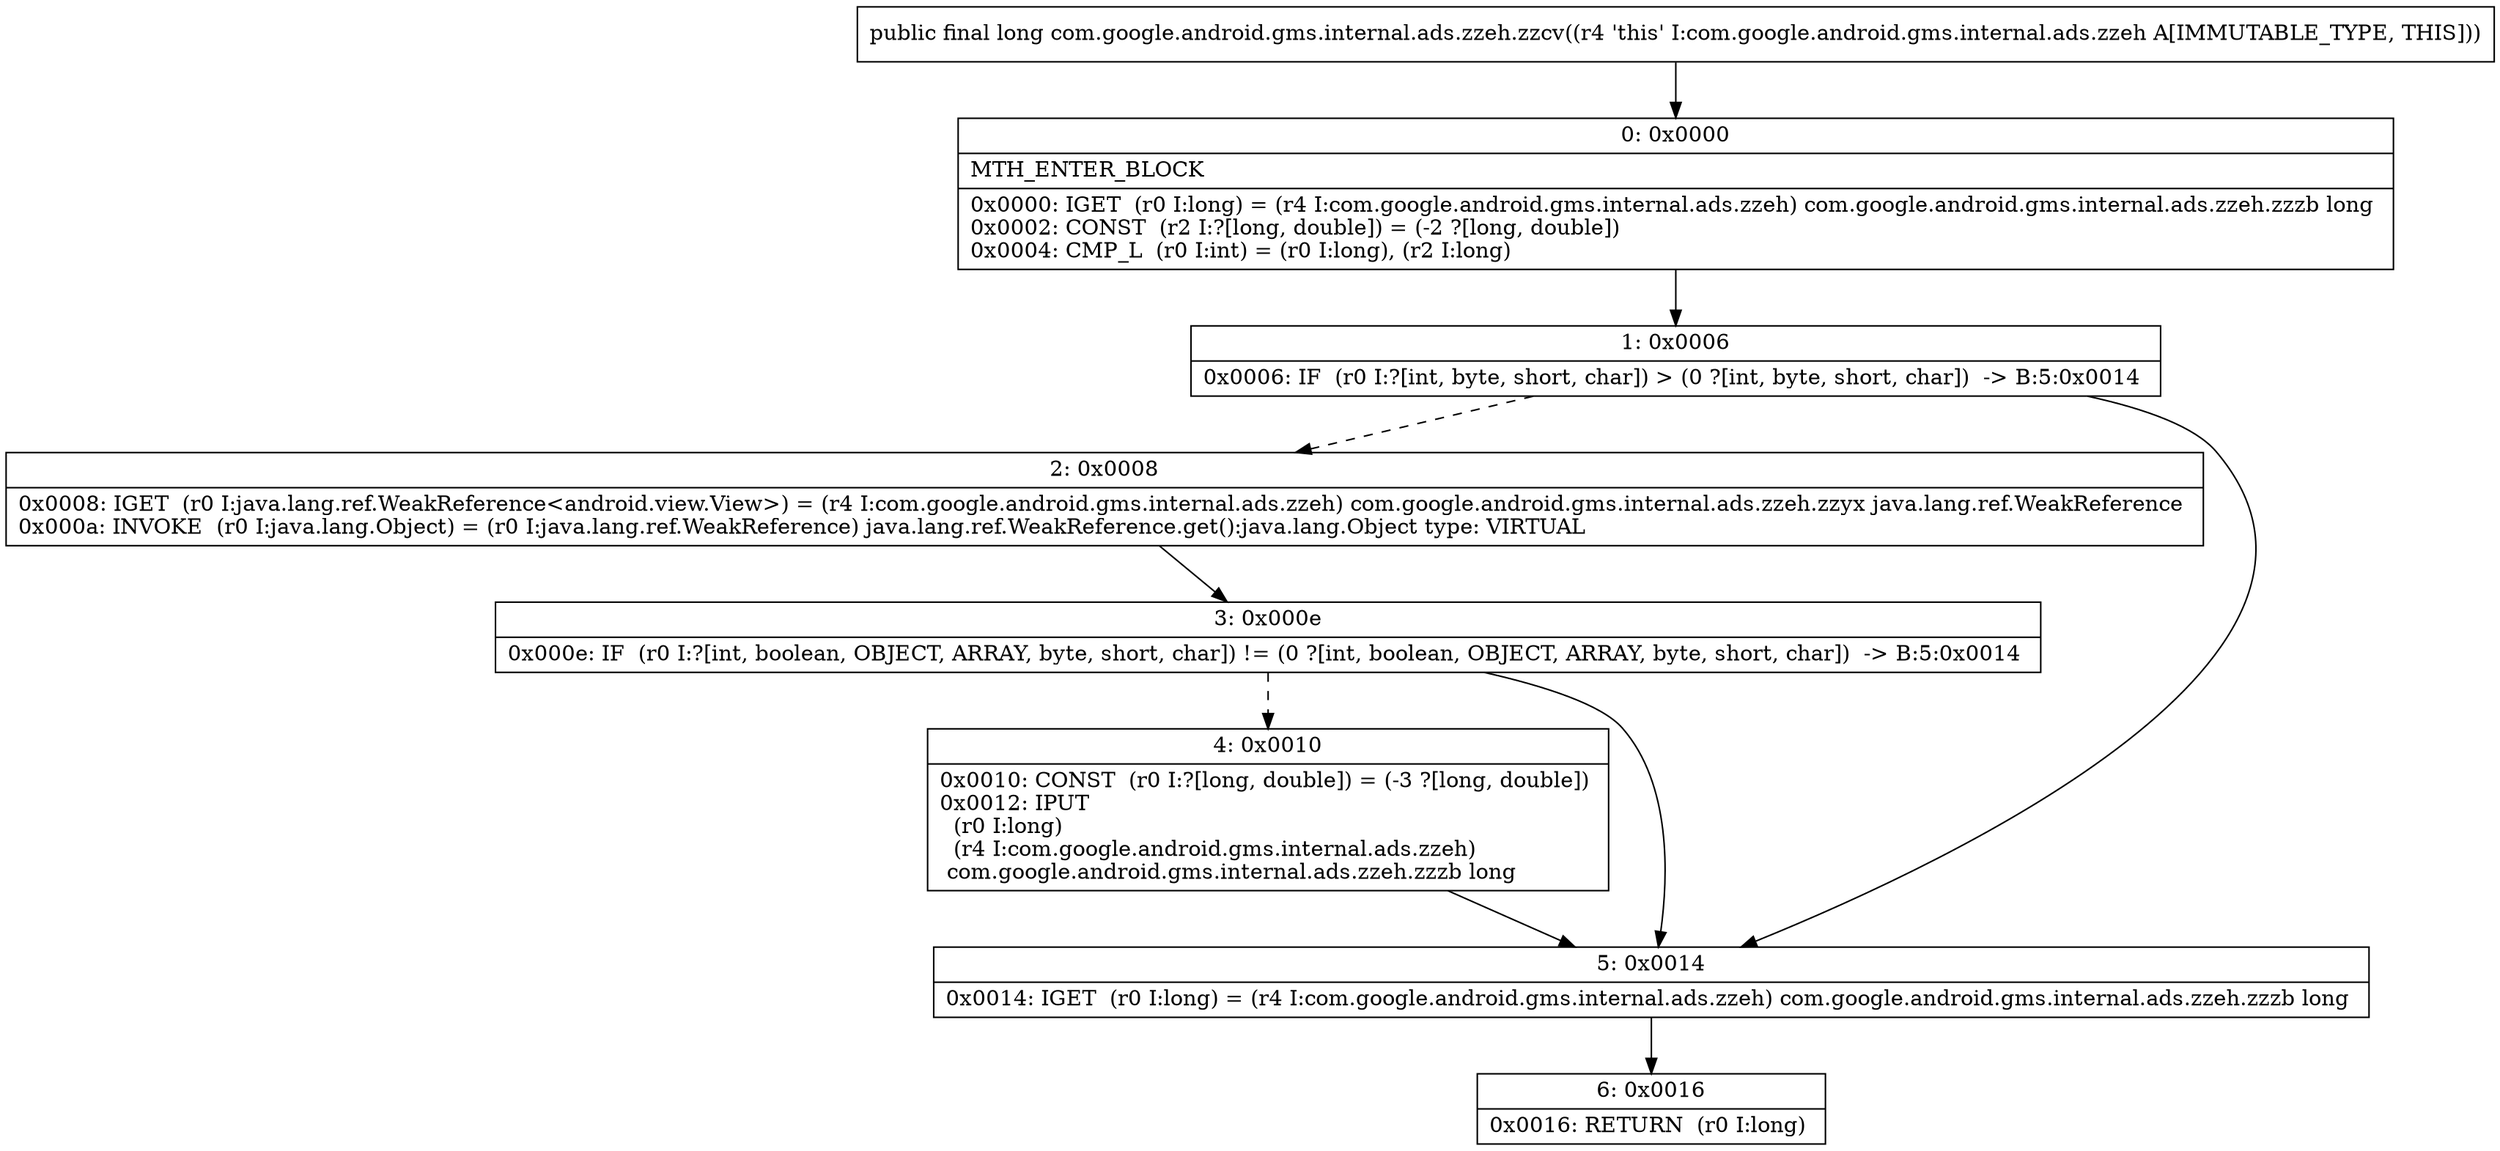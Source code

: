 digraph "CFG forcom.google.android.gms.internal.ads.zzeh.zzcv()J" {
Node_0 [shape=record,label="{0\:\ 0x0000|MTH_ENTER_BLOCK\l|0x0000: IGET  (r0 I:long) = (r4 I:com.google.android.gms.internal.ads.zzeh) com.google.android.gms.internal.ads.zzeh.zzzb long \l0x0002: CONST  (r2 I:?[long, double]) = (\-2 ?[long, double]) \l0x0004: CMP_L  (r0 I:int) = (r0 I:long), (r2 I:long) \l}"];
Node_1 [shape=record,label="{1\:\ 0x0006|0x0006: IF  (r0 I:?[int, byte, short, char]) \> (0 ?[int, byte, short, char])  \-\> B:5:0x0014 \l}"];
Node_2 [shape=record,label="{2\:\ 0x0008|0x0008: IGET  (r0 I:java.lang.ref.WeakReference\<android.view.View\>) = (r4 I:com.google.android.gms.internal.ads.zzeh) com.google.android.gms.internal.ads.zzeh.zzyx java.lang.ref.WeakReference \l0x000a: INVOKE  (r0 I:java.lang.Object) = (r0 I:java.lang.ref.WeakReference) java.lang.ref.WeakReference.get():java.lang.Object type: VIRTUAL \l}"];
Node_3 [shape=record,label="{3\:\ 0x000e|0x000e: IF  (r0 I:?[int, boolean, OBJECT, ARRAY, byte, short, char]) != (0 ?[int, boolean, OBJECT, ARRAY, byte, short, char])  \-\> B:5:0x0014 \l}"];
Node_4 [shape=record,label="{4\:\ 0x0010|0x0010: CONST  (r0 I:?[long, double]) = (\-3 ?[long, double]) \l0x0012: IPUT  \l  (r0 I:long)\l  (r4 I:com.google.android.gms.internal.ads.zzeh)\l com.google.android.gms.internal.ads.zzeh.zzzb long \l}"];
Node_5 [shape=record,label="{5\:\ 0x0014|0x0014: IGET  (r0 I:long) = (r4 I:com.google.android.gms.internal.ads.zzeh) com.google.android.gms.internal.ads.zzeh.zzzb long \l}"];
Node_6 [shape=record,label="{6\:\ 0x0016|0x0016: RETURN  (r0 I:long) \l}"];
MethodNode[shape=record,label="{public final long com.google.android.gms.internal.ads.zzeh.zzcv((r4 'this' I:com.google.android.gms.internal.ads.zzeh A[IMMUTABLE_TYPE, THIS])) }"];
MethodNode -> Node_0;
Node_0 -> Node_1;
Node_1 -> Node_2[style=dashed];
Node_1 -> Node_5;
Node_2 -> Node_3;
Node_3 -> Node_4[style=dashed];
Node_3 -> Node_5;
Node_4 -> Node_5;
Node_5 -> Node_6;
}

